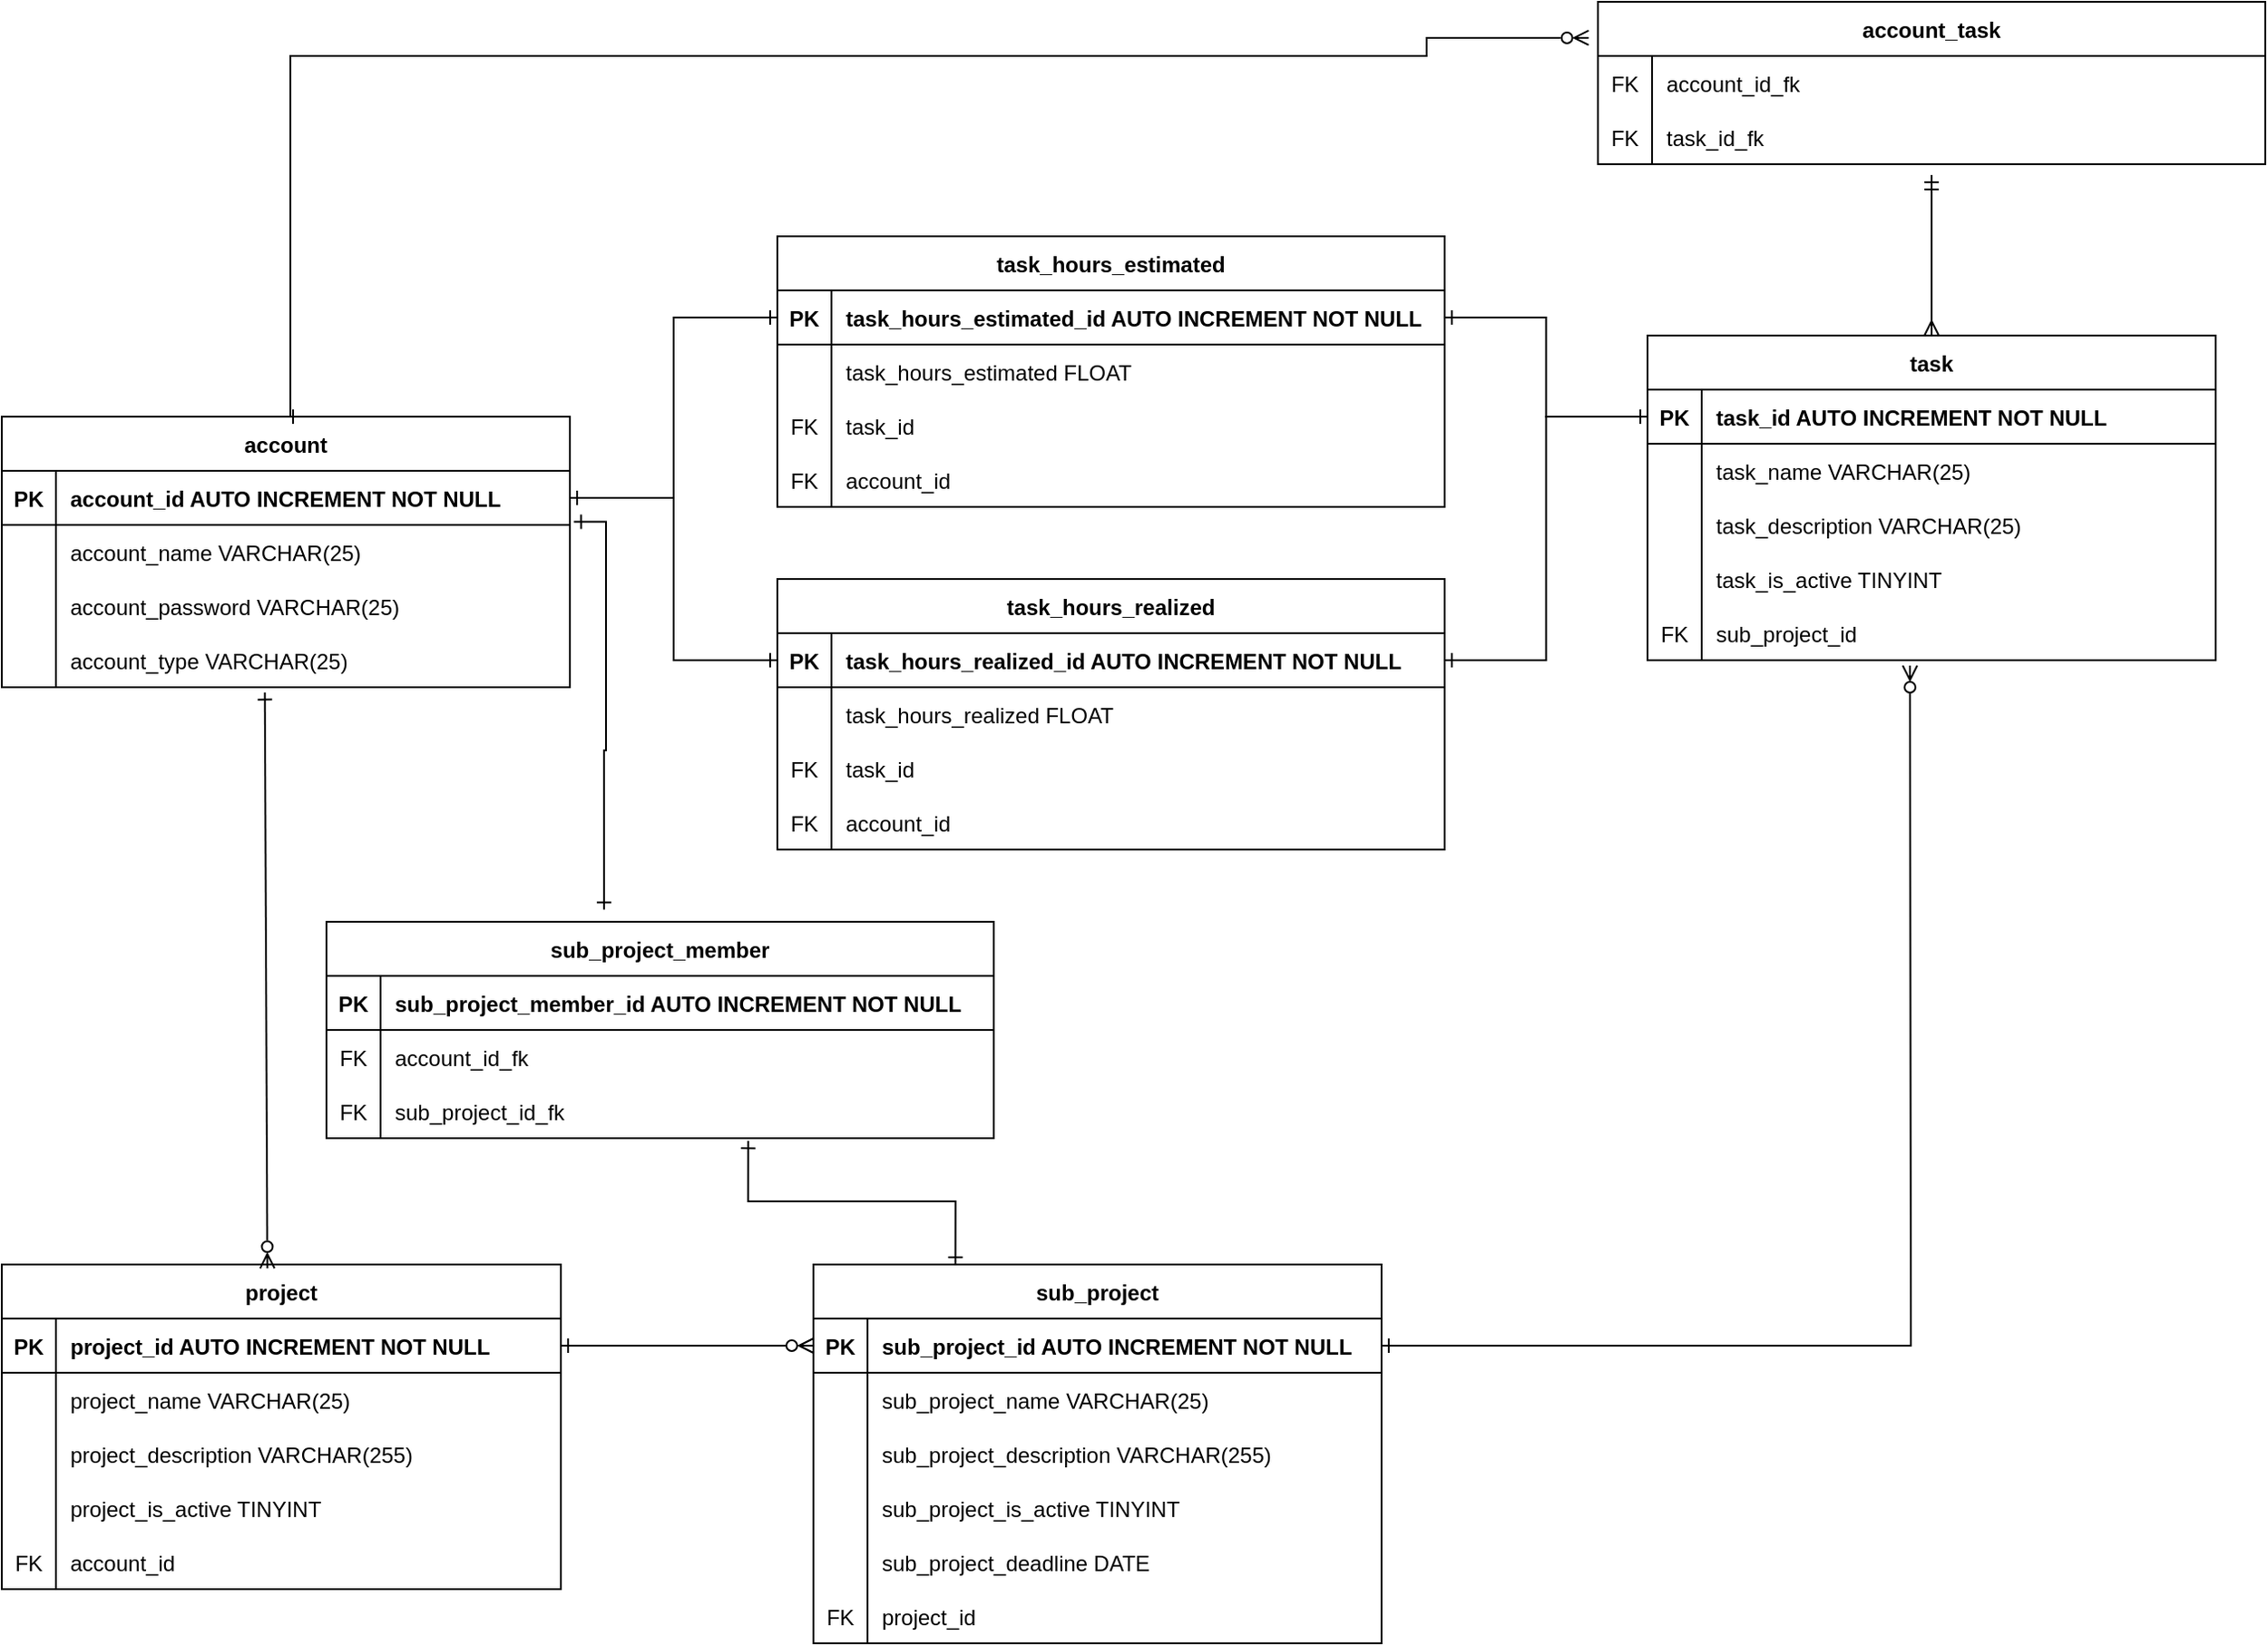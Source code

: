 <mxfile version="22.1.22" type="embed">
  <diagram id="R2lEEEUBdFMjLlhIrx00" name="Page-1">
    <mxGraphModel dx="1687" dy="840" grid="1" gridSize="10" guides="1" tooltips="1" connect="1" arrows="1" fold="1" page="1" pageScale="1" pageWidth="850" pageHeight="1100" math="0" shadow="0" extFonts="Permanent Marker^https://fonts.googleapis.com/css?family=Permanent+Marker">
      <root>
        <mxCell id="0" />
        <mxCell id="1" parent="0" />
        <mxCell id="C-vyLk0tnHw3VtMMgP7b-23" value="account" style="shape=table;startSize=30;container=1;collapsible=1;childLayout=tableLayout;fixedRows=1;rowLines=0;fontStyle=1;align=center;resizeLast=1;" parent="1" vertex="1">
          <mxGeometry x="20" y="250" width="315" height="150" as="geometry" />
        </mxCell>
        <mxCell id="C-vyLk0tnHw3VtMMgP7b-24" value="" style="shape=partialRectangle;collapsible=0;dropTarget=0;pointerEvents=0;fillColor=none;points=[[0,0.5],[1,0.5]];portConstraint=eastwest;top=0;left=0;right=0;bottom=1;" parent="C-vyLk0tnHw3VtMMgP7b-23" vertex="1">
          <mxGeometry y="30" width="315" height="30" as="geometry" />
        </mxCell>
        <mxCell id="C-vyLk0tnHw3VtMMgP7b-25" value="PK" style="shape=partialRectangle;overflow=hidden;connectable=0;fillColor=none;top=0;left=0;bottom=0;right=0;fontStyle=1;" parent="C-vyLk0tnHw3VtMMgP7b-24" vertex="1">
          <mxGeometry width="30" height="30" as="geometry">
            <mxRectangle width="30" height="30" as="alternateBounds" />
          </mxGeometry>
        </mxCell>
        <mxCell id="C-vyLk0tnHw3VtMMgP7b-26" value="account_id AUTO INCREMENT NOT NULL" style="shape=partialRectangle;overflow=hidden;connectable=0;fillColor=none;top=0;left=0;bottom=0;right=0;align=left;spacingLeft=6;fontStyle=1;" parent="C-vyLk0tnHw3VtMMgP7b-24" vertex="1">
          <mxGeometry x="30" width="285" height="30" as="geometry">
            <mxRectangle width="285" height="30" as="alternateBounds" />
          </mxGeometry>
        </mxCell>
        <mxCell id="C-vyLk0tnHw3VtMMgP7b-27" value="" style="shape=partialRectangle;collapsible=0;dropTarget=0;pointerEvents=0;fillColor=none;points=[[0,0.5],[1,0.5]];portConstraint=eastwest;top=0;left=0;right=0;bottom=0;" parent="C-vyLk0tnHw3VtMMgP7b-23" vertex="1">
          <mxGeometry y="60" width="315" height="30" as="geometry" />
        </mxCell>
        <mxCell id="C-vyLk0tnHw3VtMMgP7b-28" value="" style="shape=partialRectangle;overflow=hidden;connectable=0;fillColor=none;top=0;left=0;bottom=0;right=0;" parent="C-vyLk0tnHw3VtMMgP7b-27" vertex="1">
          <mxGeometry width="30" height="30" as="geometry">
            <mxRectangle width="30" height="30" as="alternateBounds" />
          </mxGeometry>
        </mxCell>
        <mxCell id="C-vyLk0tnHw3VtMMgP7b-29" value="account_name VARCHAR(25)" style="shape=partialRectangle;overflow=hidden;connectable=0;fillColor=none;top=0;left=0;bottom=0;right=0;align=left;spacingLeft=6;" parent="C-vyLk0tnHw3VtMMgP7b-27" vertex="1">
          <mxGeometry x="30" width="285" height="30" as="geometry">
            <mxRectangle width="285" height="30" as="alternateBounds" />
          </mxGeometry>
        </mxCell>
        <mxCell id="nF9L71SV-8_LWZUsYXR1-4" style="shape=partialRectangle;collapsible=0;dropTarget=0;pointerEvents=0;fillColor=none;points=[[0,0.5],[1,0.5]];portConstraint=eastwest;top=0;left=0;right=0;bottom=0;" parent="C-vyLk0tnHw3VtMMgP7b-23" vertex="1">
          <mxGeometry y="90" width="315" height="30" as="geometry" />
        </mxCell>
        <mxCell id="nF9L71SV-8_LWZUsYXR1-5" style="shape=partialRectangle;overflow=hidden;connectable=0;fillColor=none;top=0;left=0;bottom=0;right=0;" parent="nF9L71SV-8_LWZUsYXR1-4" vertex="1">
          <mxGeometry width="30" height="30" as="geometry">
            <mxRectangle width="30" height="30" as="alternateBounds" />
          </mxGeometry>
        </mxCell>
        <mxCell id="nF9L71SV-8_LWZUsYXR1-6" value="account_password VARCHAR(25)" style="shape=partialRectangle;overflow=hidden;connectable=0;fillColor=none;top=0;left=0;bottom=0;right=0;align=left;spacingLeft=6;" parent="nF9L71SV-8_LWZUsYXR1-4" vertex="1">
          <mxGeometry x="30" width="285" height="30" as="geometry">
            <mxRectangle width="285" height="30" as="alternateBounds" />
          </mxGeometry>
        </mxCell>
        <mxCell id="nF9L71SV-8_LWZUsYXR1-22" style="shape=partialRectangle;collapsible=0;dropTarget=0;pointerEvents=0;fillColor=none;points=[[0,0.5],[1,0.5]];portConstraint=eastwest;top=0;left=0;right=0;bottom=0;" parent="C-vyLk0tnHw3VtMMgP7b-23" vertex="1">
          <mxGeometry y="120" width="315" height="30" as="geometry" />
        </mxCell>
        <mxCell id="nF9L71SV-8_LWZUsYXR1-23" style="shape=partialRectangle;overflow=hidden;connectable=0;fillColor=none;top=0;left=0;bottom=0;right=0;" parent="nF9L71SV-8_LWZUsYXR1-22" vertex="1">
          <mxGeometry width="30" height="30" as="geometry">
            <mxRectangle width="30" height="30" as="alternateBounds" />
          </mxGeometry>
        </mxCell>
        <mxCell id="nF9L71SV-8_LWZUsYXR1-24" value="account_type VARCHAR(25)" style="shape=partialRectangle;overflow=hidden;connectable=0;fillColor=none;top=0;left=0;bottom=0;right=0;align=left;spacingLeft=6;" parent="nF9L71SV-8_LWZUsYXR1-22" vertex="1">
          <mxGeometry x="30" width="285" height="30" as="geometry">
            <mxRectangle width="285" height="30" as="alternateBounds" />
          </mxGeometry>
        </mxCell>
        <mxCell id="nF9L71SV-8_LWZUsYXR1-112" style="edgeStyle=orthogonalEdgeStyle;rounded=0;orthogonalLoop=1;jettySize=auto;html=1;entryX=0;entryY=0.5;entryDx=0;entryDy=0;exitX=1;exitY=0.5;exitDx=0;exitDy=0;endArrow=ERzeroToMany;endFill=0;startArrow=ERone;startFill=0;" parent="1" source="nF9L71SV-8_LWZUsYXR1-26" target="nF9L71SV-8_LWZUsYXR1-45" edge="1">
          <mxGeometry relative="1" as="geometry" />
        </mxCell>
        <mxCell id="nF9L71SV-8_LWZUsYXR1-25" value="project" style="shape=table;startSize=30;container=1;collapsible=1;childLayout=tableLayout;fixedRows=1;rowLines=0;fontStyle=1;align=center;resizeLast=1;" parent="1" vertex="1">
          <mxGeometry x="20" y="720" width="310" height="180" as="geometry" />
        </mxCell>
        <mxCell id="nF9L71SV-8_LWZUsYXR1-26" value="" style="shape=partialRectangle;collapsible=0;dropTarget=0;pointerEvents=0;fillColor=none;points=[[0,0.5],[1,0.5]];portConstraint=eastwest;top=0;left=0;right=0;bottom=1;" parent="nF9L71SV-8_LWZUsYXR1-25" vertex="1">
          <mxGeometry y="30" width="310" height="30" as="geometry" />
        </mxCell>
        <mxCell id="nF9L71SV-8_LWZUsYXR1-27" value="PK" style="shape=partialRectangle;overflow=hidden;connectable=0;fillColor=none;top=0;left=0;bottom=0;right=0;fontStyle=1;" parent="nF9L71SV-8_LWZUsYXR1-26" vertex="1">
          <mxGeometry width="30" height="30" as="geometry">
            <mxRectangle width="30" height="30" as="alternateBounds" />
          </mxGeometry>
        </mxCell>
        <mxCell id="nF9L71SV-8_LWZUsYXR1-28" value="project_id AUTO INCREMENT NOT NULL" style="shape=partialRectangle;overflow=hidden;connectable=0;fillColor=none;top=0;left=0;bottom=0;right=0;align=left;spacingLeft=6;fontStyle=1;" parent="nF9L71SV-8_LWZUsYXR1-26" vertex="1">
          <mxGeometry x="30" width="280" height="30" as="geometry">
            <mxRectangle width="280" height="30" as="alternateBounds" />
          </mxGeometry>
        </mxCell>
        <mxCell id="nF9L71SV-8_LWZUsYXR1-29" value="" style="shape=partialRectangle;collapsible=0;dropTarget=0;pointerEvents=0;fillColor=none;points=[[0,0.5],[1,0.5]];portConstraint=eastwest;top=0;left=0;right=0;bottom=0;" parent="nF9L71SV-8_LWZUsYXR1-25" vertex="1">
          <mxGeometry y="60" width="310" height="30" as="geometry" />
        </mxCell>
        <mxCell id="nF9L71SV-8_LWZUsYXR1-30" value="" style="shape=partialRectangle;overflow=hidden;connectable=0;fillColor=none;top=0;left=0;bottom=0;right=0;" parent="nF9L71SV-8_LWZUsYXR1-29" vertex="1">
          <mxGeometry width="30" height="30" as="geometry">
            <mxRectangle width="30" height="30" as="alternateBounds" />
          </mxGeometry>
        </mxCell>
        <mxCell id="nF9L71SV-8_LWZUsYXR1-31" value="project_name VARCHAR(25)" style="shape=partialRectangle;overflow=hidden;connectable=0;fillColor=none;top=0;left=0;bottom=0;right=0;align=left;spacingLeft=6;" parent="nF9L71SV-8_LWZUsYXR1-29" vertex="1">
          <mxGeometry x="30" width="280" height="30" as="geometry">
            <mxRectangle width="280" height="30" as="alternateBounds" />
          </mxGeometry>
        </mxCell>
        <mxCell id="nF9L71SV-8_LWZUsYXR1-32" style="shape=partialRectangle;collapsible=0;dropTarget=0;pointerEvents=0;fillColor=none;points=[[0,0.5],[1,0.5]];portConstraint=eastwest;top=0;left=0;right=0;bottom=0;" parent="nF9L71SV-8_LWZUsYXR1-25" vertex="1">
          <mxGeometry y="90" width="310" height="30" as="geometry" />
        </mxCell>
        <mxCell id="nF9L71SV-8_LWZUsYXR1-33" style="shape=partialRectangle;overflow=hidden;connectable=0;fillColor=none;top=0;left=0;bottom=0;right=0;" parent="nF9L71SV-8_LWZUsYXR1-32" vertex="1">
          <mxGeometry width="30" height="30" as="geometry">
            <mxRectangle width="30" height="30" as="alternateBounds" />
          </mxGeometry>
        </mxCell>
        <mxCell id="nF9L71SV-8_LWZUsYXR1-34" value="project_description VARCHAR(255)" style="shape=partialRectangle;overflow=hidden;connectable=0;fillColor=none;top=0;left=0;bottom=0;right=0;align=left;spacingLeft=6;" parent="nF9L71SV-8_LWZUsYXR1-32" vertex="1">
          <mxGeometry x="30" width="280" height="30" as="geometry">
            <mxRectangle width="280" height="30" as="alternateBounds" />
          </mxGeometry>
        </mxCell>
        <mxCell id="nF9L71SV-8_LWZUsYXR1-35" style="shape=partialRectangle;collapsible=0;dropTarget=0;pointerEvents=0;fillColor=none;points=[[0,0.5],[1,0.5]];portConstraint=eastwest;top=0;left=0;right=0;bottom=0;" parent="nF9L71SV-8_LWZUsYXR1-25" vertex="1">
          <mxGeometry y="120" width="310" height="30" as="geometry" />
        </mxCell>
        <mxCell id="nF9L71SV-8_LWZUsYXR1-36" style="shape=partialRectangle;overflow=hidden;connectable=0;fillColor=none;top=0;left=0;bottom=0;right=0;" parent="nF9L71SV-8_LWZUsYXR1-35" vertex="1">
          <mxGeometry width="30" height="30" as="geometry">
            <mxRectangle width="30" height="30" as="alternateBounds" />
          </mxGeometry>
        </mxCell>
        <mxCell id="nF9L71SV-8_LWZUsYXR1-37" value="project_is_active TINYINT" style="shape=partialRectangle;overflow=hidden;connectable=0;fillColor=none;top=0;left=0;bottom=0;right=0;align=left;spacingLeft=6;" parent="nF9L71SV-8_LWZUsYXR1-35" vertex="1">
          <mxGeometry x="30" width="280" height="30" as="geometry">
            <mxRectangle width="280" height="30" as="alternateBounds" />
          </mxGeometry>
        </mxCell>
        <mxCell id="nF9L71SV-8_LWZUsYXR1-41" style="shape=partialRectangle;collapsible=0;dropTarget=0;pointerEvents=0;fillColor=none;points=[[0,0.5],[1,0.5]];portConstraint=eastwest;top=0;left=0;right=0;bottom=0;" parent="nF9L71SV-8_LWZUsYXR1-25" vertex="1">
          <mxGeometry y="150" width="310" height="30" as="geometry" />
        </mxCell>
        <mxCell id="nF9L71SV-8_LWZUsYXR1-42" value="FK" style="shape=partialRectangle;overflow=hidden;connectable=0;fillColor=none;top=0;left=0;bottom=0;right=0;" parent="nF9L71SV-8_LWZUsYXR1-41" vertex="1">
          <mxGeometry width="30" height="30" as="geometry">
            <mxRectangle width="30" height="30" as="alternateBounds" />
          </mxGeometry>
        </mxCell>
        <mxCell id="nF9L71SV-8_LWZUsYXR1-43" value="account_id" style="shape=partialRectangle;overflow=hidden;connectable=0;fillColor=none;top=0;left=0;bottom=0;right=0;align=left;spacingLeft=6;" parent="nF9L71SV-8_LWZUsYXR1-41" vertex="1">
          <mxGeometry x="30" width="280" height="30" as="geometry">
            <mxRectangle width="280" height="30" as="alternateBounds" />
          </mxGeometry>
        </mxCell>
        <mxCell id="nF9L71SV-8_LWZUsYXR1-44" value="sub_project" style="shape=table;startSize=30;container=1;collapsible=1;childLayout=tableLayout;fixedRows=1;rowLines=0;fontStyle=1;align=center;resizeLast=1;" parent="1" vertex="1">
          <mxGeometry x="470" y="720" width="315" height="210" as="geometry" />
        </mxCell>
        <mxCell id="nF9L71SV-8_LWZUsYXR1-45" value="" style="shape=partialRectangle;collapsible=0;dropTarget=0;pointerEvents=0;fillColor=none;points=[[0,0.5],[1,0.5]];portConstraint=eastwest;top=0;left=0;right=0;bottom=1;" parent="nF9L71SV-8_LWZUsYXR1-44" vertex="1">
          <mxGeometry y="30" width="315" height="30" as="geometry" />
        </mxCell>
        <mxCell id="nF9L71SV-8_LWZUsYXR1-46" value="PK" style="shape=partialRectangle;overflow=hidden;connectable=0;fillColor=none;top=0;left=0;bottom=0;right=0;fontStyle=1;" parent="nF9L71SV-8_LWZUsYXR1-45" vertex="1">
          <mxGeometry width="30" height="30" as="geometry">
            <mxRectangle width="30" height="30" as="alternateBounds" />
          </mxGeometry>
        </mxCell>
        <mxCell id="nF9L71SV-8_LWZUsYXR1-47" value="sub_project_id AUTO INCREMENT NOT NULL" style="shape=partialRectangle;overflow=hidden;connectable=0;fillColor=none;top=0;left=0;bottom=0;right=0;align=left;spacingLeft=6;fontStyle=1;" parent="nF9L71SV-8_LWZUsYXR1-45" vertex="1">
          <mxGeometry x="30" width="285" height="30" as="geometry">
            <mxRectangle width="285" height="30" as="alternateBounds" />
          </mxGeometry>
        </mxCell>
        <mxCell id="nF9L71SV-8_LWZUsYXR1-48" value="" style="shape=partialRectangle;collapsible=0;dropTarget=0;pointerEvents=0;fillColor=none;points=[[0,0.5],[1,0.5]];portConstraint=eastwest;top=0;left=0;right=0;bottom=0;" parent="nF9L71SV-8_LWZUsYXR1-44" vertex="1">
          <mxGeometry y="60" width="315" height="30" as="geometry" />
        </mxCell>
        <mxCell id="nF9L71SV-8_LWZUsYXR1-49" value="" style="shape=partialRectangle;overflow=hidden;connectable=0;fillColor=none;top=0;left=0;bottom=0;right=0;" parent="nF9L71SV-8_LWZUsYXR1-48" vertex="1">
          <mxGeometry width="30" height="30" as="geometry">
            <mxRectangle width="30" height="30" as="alternateBounds" />
          </mxGeometry>
        </mxCell>
        <mxCell id="nF9L71SV-8_LWZUsYXR1-50" value="sub_project_name VARCHAR(25)" style="shape=partialRectangle;overflow=hidden;connectable=0;fillColor=none;top=0;left=0;bottom=0;right=0;align=left;spacingLeft=6;" parent="nF9L71SV-8_LWZUsYXR1-48" vertex="1">
          <mxGeometry x="30" width="285" height="30" as="geometry">
            <mxRectangle width="285" height="30" as="alternateBounds" />
          </mxGeometry>
        </mxCell>
        <mxCell id="nF9L71SV-8_LWZUsYXR1-51" style="shape=partialRectangle;collapsible=0;dropTarget=0;pointerEvents=0;fillColor=none;points=[[0,0.5],[1,0.5]];portConstraint=eastwest;top=0;left=0;right=0;bottom=0;" parent="nF9L71SV-8_LWZUsYXR1-44" vertex="1">
          <mxGeometry y="90" width="315" height="30" as="geometry" />
        </mxCell>
        <mxCell id="nF9L71SV-8_LWZUsYXR1-52" style="shape=partialRectangle;overflow=hidden;connectable=0;fillColor=none;top=0;left=0;bottom=0;right=0;" parent="nF9L71SV-8_LWZUsYXR1-51" vertex="1">
          <mxGeometry width="30" height="30" as="geometry">
            <mxRectangle width="30" height="30" as="alternateBounds" />
          </mxGeometry>
        </mxCell>
        <mxCell id="nF9L71SV-8_LWZUsYXR1-53" value="sub_project_description VARCHAR(255)" style="shape=partialRectangle;overflow=hidden;connectable=0;fillColor=none;top=0;left=0;bottom=0;right=0;align=left;spacingLeft=6;" parent="nF9L71SV-8_LWZUsYXR1-51" vertex="1">
          <mxGeometry x="30" width="285" height="30" as="geometry">
            <mxRectangle width="285" height="30" as="alternateBounds" />
          </mxGeometry>
        </mxCell>
        <mxCell id="nF9L71SV-8_LWZUsYXR1-54" style="shape=partialRectangle;collapsible=0;dropTarget=0;pointerEvents=0;fillColor=none;points=[[0,0.5],[1,0.5]];portConstraint=eastwest;top=0;left=0;right=0;bottom=0;" parent="nF9L71SV-8_LWZUsYXR1-44" vertex="1">
          <mxGeometry y="120" width="315" height="30" as="geometry" />
        </mxCell>
        <mxCell id="nF9L71SV-8_LWZUsYXR1-55" style="shape=partialRectangle;overflow=hidden;connectable=0;fillColor=none;top=0;left=0;bottom=0;right=0;" parent="nF9L71SV-8_LWZUsYXR1-54" vertex="1">
          <mxGeometry width="30" height="30" as="geometry">
            <mxRectangle width="30" height="30" as="alternateBounds" />
          </mxGeometry>
        </mxCell>
        <mxCell id="nF9L71SV-8_LWZUsYXR1-56" value="sub_project_is_active TINYINT" style="shape=partialRectangle;overflow=hidden;connectable=0;fillColor=none;top=0;left=0;bottom=0;right=0;align=left;spacingLeft=6;" parent="nF9L71SV-8_LWZUsYXR1-54" vertex="1">
          <mxGeometry x="30" width="285" height="30" as="geometry">
            <mxRectangle width="285" height="30" as="alternateBounds" />
          </mxGeometry>
        </mxCell>
        <mxCell id="nF9L71SV-8_LWZUsYXR1-108" style="shape=partialRectangle;collapsible=0;dropTarget=0;pointerEvents=0;fillColor=none;points=[[0,0.5],[1,0.5]];portConstraint=eastwest;top=0;left=0;right=0;bottom=0;" parent="nF9L71SV-8_LWZUsYXR1-44" vertex="1">
          <mxGeometry y="150" width="315" height="30" as="geometry" />
        </mxCell>
        <mxCell id="nF9L71SV-8_LWZUsYXR1-109" style="shape=partialRectangle;overflow=hidden;connectable=0;fillColor=none;top=0;left=0;bottom=0;right=0;" parent="nF9L71SV-8_LWZUsYXR1-108" vertex="1">
          <mxGeometry width="30" height="30" as="geometry">
            <mxRectangle width="30" height="30" as="alternateBounds" />
          </mxGeometry>
        </mxCell>
        <mxCell id="nF9L71SV-8_LWZUsYXR1-110" value="sub_project_deadline DATE" style="shape=partialRectangle;overflow=hidden;connectable=0;fillColor=none;top=0;left=0;bottom=0;right=0;align=left;spacingLeft=6;" parent="nF9L71SV-8_LWZUsYXR1-108" vertex="1">
          <mxGeometry x="30" width="285" height="30" as="geometry">
            <mxRectangle width="285" height="30" as="alternateBounds" />
          </mxGeometry>
        </mxCell>
        <mxCell id="nF9L71SV-8_LWZUsYXR1-57" style="shape=partialRectangle;collapsible=0;dropTarget=0;pointerEvents=0;fillColor=none;points=[[0,0.5],[1,0.5]];portConstraint=eastwest;top=0;left=0;right=0;bottom=0;" parent="nF9L71SV-8_LWZUsYXR1-44" vertex="1">
          <mxGeometry y="180" width="315" height="30" as="geometry" />
        </mxCell>
        <mxCell id="nF9L71SV-8_LWZUsYXR1-58" value="FK" style="shape=partialRectangle;overflow=hidden;connectable=0;fillColor=none;top=0;left=0;bottom=0;right=0;" parent="nF9L71SV-8_LWZUsYXR1-57" vertex="1">
          <mxGeometry width="30" height="30" as="geometry">
            <mxRectangle width="30" height="30" as="alternateBounds" />
          </mxGeometry>
        </mxCell>
        <mxCell id="nF9L71SV-8_LWZUsYXR1-59" value="project_id" style="shape=partialRectangle;overflow=hidden;connectable=0;fillColor=none;top=0;left=0;bottom=0;right=0;align=left;spacingLeft=6;" parent="nF9L71SV-8_LWZUsYXR1-57" vertex="1">
          <mxGeometry x="30" width="285" height="30" as="geometry">
            <mxRectangle width="285" height="30" as="alternateBounds" />
          </mxGeometry>
        </mxCell>
        <mxCell id="nF9L71SV-8_LWZUsYXR1-60" value="task" style="shape=table;startSize=30;container=1;collapsible=1;childLayout=tableLayout;fixedRows=1;rowLines=0;fontStyle=1;align=center;resizeLast=1;" parent="1" vertex="1">
          <mxGeometry x="932.5" y="205" width="315" height="180" as="geometry" />
        </mxCell>
        <mxCell id="nF9L71SV-8_LWZUsYXR1-61" value="" style="shape=partialRectangle;collapsible=0;dropTarget=0;pointerEvents=0;fillColor=none;points=[[0,0.5],[1,0.5]];portConstraint=eastwest;top=0;left=0;right=0;bottom=1;" parent="nF9L71SV-8_LWZUsYXR1-60" vertex="1">
          <mxGeometry y="30" width="315" height="30" as="geometry" />
        </mxCell>
        <mxCell id="nF9L71SV-8_LWZUsYXR1-62" value="PK" style="shape=partialRectangle;overflow=hidden;connectable=0;fillColor=none;top=0;left=0;bottom=0;right=0;fontStyle=1;" parent="nF9L71SV-8_LWZUsYXR1-61" vertex="1">
          <mxGeometry width="30" height="30" as="geometry">
            <mxRectangle width="30" height="30" as="alternateBounds" />
          </mxGeometry>
        </mxCell>
        <mxCell id="nF9L71SV-8_LWZUsYXR1-63" value="task_id AUTO INCREMENT NOT NULL" style="shape=partialRectangle;overflow=hidden;connectable=0;fillColor=none;top=0;left=0;bottom=0;right=0;align=left;spacingLeft=6;fontStyle=1;" parent="nF9L71SV-8_LWZUsYXR1-61" vertex="1">
          <mxGeometry x="30" width="285" height="30" as="geometry">
            <mxRectangle width="285" height="30" as="alternateBounds" />
          </mxGeometry>
        </mxCell>
        <mxCell id="nF9L71SV-8_LWZUsYXR1-64" value="" style="shape=partialRectangle;collapsible=0;dropTarget=0;pointerEvents=0;fillColor=none;points=[[0,0.5],[1,0.5]];portConstraint=eastwest;top=0;left=0;right=0;bottom=0;" parent="nF9L71SV-8_LWZUsYXR1-60" vertex="1">
          <mxGeometry y="60" width="315" height="30" as="geometry" />
        </mxCell>
        <mxCell id="nF9L71SV-8_LWZUsYXR1-65" value="" style="shape=partialRectangle;overflow=hidden;connectable=0;fillColor=none;top=0;left=0;bottom=0;right=0;" parent="nF9L71SV-8_LWZUsYXR1-64" vertex="1">
          <mxGeometry width="30" height="30" as="geometry">
            <mxRectangle width="30" height="30" as="alternateBounds" />
          </mxGeometry>
        </mxCell>
        <mxCell id="nF9L71SV-8_LWZUsYXR1-66" value="task_name VARCHAR(25)" style="shape=partialRectangle;overflow=hidden;connectable=0;fillColor=none;top=0;left=0;bottom=0;right=0;align=left;spacingLeft=6;" parent="nF9L71SV-8_LWZUsYXR1-64" vertex="1">
          <mxGeometry x="30" width="285" height="30" as="geometry">
            <mxRectangle width="285" height="30" as="alternateBounds" />
          </mxGeometry>
        </mxCell>
        <mxCell id="nF9L71SV-8_LWZUsYXR1-67" style="shape=partialRectangle;collapsible=0;dropTarget=0;pointerEvents=0;fillColor=none;points=[[0,0.5],[1,0.5]];portConstraint=eastwest;top=0;left=0;right=0;bottom=0;" parent="nF9L71SV-8_LWZUsYXR1-60" vertex="1">
          <mxGeometry y="90" width="315" height="30" as="geometry" />
        </mxCell>
        <mxCell id="nF9L71SV-8_LWZUsYXR1-68" style="shape=partialRectangle;overflow=hidden;connectable=0;fillColor=none;top=0;left=0;bottom=0;right=0;" parent="nF9L71SV-8_LWZUsYXR1-67" vertex="1">
          <mxGeometry width="30" height="30" as="geometry">
            <mxRectangle width="30" height="30" as="alternateBounds" />
          </mxGeometry>
        </mxCell>
        <mxCell id="nF9L71SV-8_LWZUsYXR1-69" value="task_description VARCHAR(25)" style="shape=partialRectangle;overflow=hidden;connectable=0;fillColor=none;top=0;left=0;bottom=0;right=0;align=left;spacingLeft=6;" parent="nF9L71SV-8_LWZUsYXR1-67" vertex="1">
          <mxGeometry x="30" width="285" height="30" as="geometry">
            <mxRectangle width="285" height="30" as="alternateBounds" />
          </mxGeometry>
        </mxCell>
        <mxCell id="nF9L71SV-8_LWZUsYXR1-70" style="shape=partialRectangle;collapsible=0;dropTarget=0;pointerEvents=0;fillColor=none;points=[[0,0.5],[1,0.5]];portConstraint=eastwest;top=0;left=0;right=0;bottom=0;" parent="nF9L71SV-8_LWZUsYXR1-60" vertex="1">
          <mxGeometry y="120" width="315" height="30" as="geometry" />
        </mxCell>
        <mxCell id="nF9L71SV-8_LWZUsYXR1-71" style="shape=partialRectangle;overflow=hidden;connectable=0;fillColor=none;top=0;left=0;bottom=0;right=0;" parent="nF9L71SV-8_LWZUsYXR1-70" vertex="1">
          <mxGeometry width="30" height="30" as="geometry">
            <mxRectangle width="30" height="30" as="alternateBounds" />
          </mxGeometry>
        </mxCell>
        <mxCell id="nF9L71SV-8_LWZUsYXR1-72" value="task_is_active TINYINT" style="shape=partialRectangle;overflow=hidden;connectable=0;fillColor=none;top=0;left=0;bottom=0;right=0;align=left;spacingLeft=6;" parent="nF9L71SV-8_LWZUsYXR1-70" vertex="1">
          <mxGeometry x="30" width="285" height="30" as="geometry">
            <mxRectangle width="285" height="30" as="alternateBounds" />
          </mxGeometry>
        </mxCell>
        <mxCell id="nF9L71SV-8_LWZUsYXR1-73" style="shape=partialRectangle;collapsible=0;dropTarget=0;pointerEvents=0;fillColor=none;points=[[0,0.5],[1,0.5]];portConstraint=eastwest;top=0;left=0;right=0;bottom=0;" parent="nF9L71SV-8_LWZUsYXR1-60" vertex="1">
          <mxGeometry y="150" width="315" height="30" as="geometry" />
        </mxCell>
        <mxCell id="nF9L71SV-8_LWZUsYXR1-74" value="FK" style="shape=partialRectangle;overflow=hidden;connectable=0;fillColor=none;top=0;left=0;bottom=0;right=0;" parent="nF9L71SV-8_LWZUsYXR1-73" vertex="1">
          <mxGeometry width="30" height="30" as="geometry">
            <mxRectangle width="30" height="30" as="alternateBounds" />
          </mxGeometry>
        </mxCell>
        <mxCell id="nF9L71SV-8_LWZUsYXR1-75" value="sub_project_id" style="shape=partialRectangle;overflow=hidden;connectable=0;fillColor=none;top=0;left=0;bottom=0;right=0;align=left;spacingLeft=6;" parent="nF9L71SV-8_LWZUsYXR1-73" vertex="1">
          <mxGeometry x="30" width="285" height="30" as="geometry">
            <mxRectangle width="285" height="30" as="alternateBounds" />
          </mxGeometry>
        </mxCell>
        <mxCell id="nF9L71SV-8_LWZUsYXR1-76" value="task_hours_estimated" style="shape=table;startSize=30;container=1;collapsible=1;childLayout=tableLayout;fixedRows=1;rowLines=0;fontStyle=1;align=center;resizeLast=1;" parent="1" vertex="1">
          <mxGeometry x="450" y="150" width="370" height="150" as="geometry" />
        </mxCell>
        <mxCell id="nF9L71SV-8_LWZUsYXR1-77" value="" style="shape=partialRectangle;collapsible=0;dropTarget=0;pointerEvents=0;fillColor=none;points=[[0,0.5],[1,0.5]];portConstraint=eastwest;top=0;left=0;right=0;bottom=1;" parent="nF9L71SV-8_LWZUsYXR1-76" vertex="1">
          <mxGeometry y="30" width="370" height="30" as="geometry" />
        </mxCell>
        <mxCell id="nF9L71SV-8_LWZUsYXR1-78" value="PK" style="shape=partialRectangle;overflow=hidden;connectable=0;fillColor=none;top=0;left=0;bottom=0;right=0;fontStyle=1;" parent="nF9L71SV-8_LWZUsYXR1-77" vertex="1">
          <mxGeometry width="30" height="30" as="geometry">
            <mxRectangle width="30" height="30" as="alternateBounds" />
          </mxGeometry>
        </mxCell>
        <mxCell id="nF9L71SV-8_LWZUsYXR1-79" value="task_hours_estimated_id AUTO INCREMENT NOT NULL" style="shape=partialRectangle;overflow=hidden;connectable=0;fillColor=none;top=0;left=0;bottom=0;right=0;align=left;spacingLeft=6;fontStyle=1;" parent="nF9L71SV-8_LWZUsYXR1-77" vertex="1">
          <mxGeometry x="30" width="340" height="30" as="geometry">
            <mxRectangle width="340" height="30" as="alternateBounds" />
          </mxGeometry>
        </mxCell>
        <mxCell id="nF9L71SV-8_LWZUsYXR1-80" value="" style="shape=partialRectangle;collapsible=0;dropTarget=0;pointerEvents=0;fillColor=none;points=[[0,0.5],[1,0.5]];portConstraint=eastwest;top=0;left=0;right=0;bottom=0;" parent="nF9L71SV-8_LWZUsYXR1-76" vertex="1">
          <mxGeometry y="60" width="370" height="30" as="geometry" />
        </mxCell>
        <mxCell id="nF9L71SV-8_LWZUsYXR1-81" value="" style="shape=partialRectangle;overflow=hidden;connectable=0;fillColor=none;top=0;left=0;bottom=0;right=0;" parent="nF9L71SV-8_LWZUsYXR1-80" vertex="1">
          <mxGeometry width="30" height="30" as="geometry">
            <mxRectangle width="30" height="30" as="alternateBounds" />
          </mxGeometry>
        </mxCell>
        <mxCell id="nF9L71SV-8_LWZUsYXR1-82" value="task_hours_estimated FLOAT" style="shape=partialRectangle;overflow=hidden;connectable=0;fillColor=none;top=0;left=0;bottom=0;right=0;align=left;spacingLeft=6;" parent="nF9L71SV-8_LWZUsYXR1-80" vertex="1">
          <mxGeometry x="30" width="340" height="30" as="geometry">
            <mxRectangle width="340" height="30" as="alternateBounds" />
          </mxGeometry>
        </mxCell>
        <mxCell id="nF9L71SV-8_LWZUsYXR1-89" style="shape=partialRectangle;collapsible=0;dropTarget=0;pointerEvents=0;fillColor=none;points=[[0,0.5],[1,0.5]];portConstraint=eastwest;top=0;left=0;right=0;bottom=0;" parent="nF9L71SV-8_LWZUsYXR1-76" vertex="1">
          <mxGeometry y="90" width="370" height="30" as="geometry" />
        </mxCell>
        <mxCell id="nF9L71SV-8_LWZUsYXR1-90" value="FK" style="shape=partialRectangle;overflow=hidden;connectable=0;fillColor=none;top=0;left=0;bottom=0;right=0;" parent="nF9L71SV-8_LWZUsYXR1-89" vertex="1">
          <mxGeometry width="30" height="30" as="geometry">
            <mxRectangle width="30" height="30" as="alternateBounds" />
          </mxGeometry>
        </mxCell>
        <mxCell id="nF9L71SV-8_LWZUsYXR1-91" value="task_id" style="shape=partialRectangle;overflow=hidden;connectable=0;fillColor=none;top=0;left=0;bottom=0;right=0;align=left;spacingLeft=6;" parent="nF9L71SV-8_LWZUsYXR1-89" vertex="1">
          <mxGeometry x="30" width="340" height="30" as="geometry">
            <mxRectangle width="340" height="30" as="alternateBounds" />
          </mxGeometry>
        </mxCell>
        <mxCell id="nF9L71SV-8_LWZUsYXR1-92" style="shape=partialRectangle;collapsible=0;dropTarget=0;pointerEvents=0;fillColor=none;points=[[0,0.5],[1,0.5]];portConstraint=eastwest;top=0;left=0;right=0;bottom=0;" parent="nF9L71SV-8_LWZUsYXR1-76" vertex="1">
          <mxGeometry y="120" width="370" height="30" as="geometry" />
        </mxCell>
        <mxCell id="nF9L71SV-8_LWZUsYXR1-93" value="FK" style="shape=partialRectangle;overflow=hidden;connectable=0;fillColor=none;top=0;left=0;bottom=0;right=0;" parent="nF9L71SV-8_LWZUsYXR1-92" vertex="1">
          <mxGeometry width="30" height="30" as="geometry">
            <mxRectangle width="30" height="30" as="alternateBounds" />
          </mxGeometry>
        </mxCell>
        <mxCell id="nF9L71SV-8_LWZUsYXR1-94" value="account_id" style="shape=partialRectangle;overflow=hidden;connectable=0;fillColor=none;top=0;left=0;bottom=0;right=0;align=left;spacingLeft=6;" parent="nF9L71SV-8_LWZUsYXR1-92" vertex="1">
          <mxGeometry x="30" width="340" height="30" as="geometry">
            <mxRectangle width="340" height="30" as="alternateBounds" />
          </mxGeometry>
        </mxCell>
        <mxCell id="nF9L71SV-8_LWZUsYXR1-95" value="task_hours_realized" style="shape=table;startSize=30;container=1;collapsible=1;childLayout=tableLayout;fixedRows=1;rowLines=0;fontStyle=1;align=center;resizeLast=1;" parent="1" vertex="1">
          <mxGeometry x="450" y="340" width="370" height="150" as="geometry" />
        </mxCell>
        <mxCell id="nF9L71SV-8_LWZUsYXR1-96" value="" style="shape=partialRectangle;collapsible=0;dropTarget=0;pointerEvents=0;fillColor=none;points=[[0,0.5],[1,0.5]];portConstraint=eastwest;top=0;left=0;right=0;bottom=1;" parent="nF9L71SV-8_LWZUsYXR1-95" vertex="1">
          <mxGeometry y="30" width="370" height="30" as="geometry" />
        </mxCell>
        <mxCell id="nF9L71SV-8_LWZUsYXR1-97" value="PK" style="shape=partialRectangle;overflow=hidden;connectable=0;fillColor=none;top=0;left=0;bottom=0;right=0;fontStyle=1;" parent="nF9L71SV-8_LWZUsYXR1-96" vertex="1">
          <mxGeometry width="30" height="30" as="geometry">
            <mxRectangle width="30" height="30" as="alternateBounds" />
          </mxGeometry>
        </mxCell>
        <mxCell id="nF9L71SV-8_LWZUsYXR1-98" value="task_hours_realized_id AUTO INCREMENT NOT NULL" style="shape=partialRectangle;overflow=hidden;connectable=0;fillColor=none;top=0;left=0;bottom=0;right=0;align=left;spacingLeft=6;fontStyle=1;" parent="nF9L71SV-8_LWZUsYXR1-96" vertex="1">
          <mxGeometry x="30" width="340" height="30" as="geometry">
            <mxRectangle width="340" height="30" as="alternateBounds" />
          </mxGeometry>
        </mxCell>
        <mxCell id="nF9L71SV-8_LWZUsYXR1-99" value="" style="shape=partialRectangle;collapsible=0;dropTarget=0;pointerEvents=0;fillColor=none;points=[[0,0.5],[1,0.5]];portConstraint=eastwest;top=0;left=0;right=0;bottom=0;" parent="nF9L71SV-8_LWZUsYXR1-95" vertex="1">
          <mxGeometry y="60" width="370" height="30" as="geometry" />
        </mxCell>
        <mxCell id="nF9L71SV-8_LWZUsYXR1-100" value="" style="shape=partialRectangle;overflow=hidden;connectable=0;fillColor=none;top=0;left=0;bottom=0;right=0;" parent="nF9L71SV-8_LWZUsYXR1-99" vertex="1">
          <mxGeometry width="30" height="30" as="geometry">
            <mxRectangle width="30" height="30" as="alternateBounds" />
          </mxGeometry>
        </mxCell>
        <mxCell id="nF9L71SV-8_LWZUsYXR1-101" value="task_hours_realized FLOAT" style="shape=partialRectangle;overflow=hidden;connectable=0;fillColor=none;top=0;left=0;bottom=0;right=0;align=left;spacingLeft=6;" parent="nF9L71SV-8_LWZUsYXR1-99" vertex="1">
          <mxGeometry x="30" width="340" height="30" as="geometry">
            <mxRectangle width="340" height="30" as="alternateBounds" />
          </mxGeometry>
        </mxCell>
        <mxCell id="nF9L71SV-8_LWZUsYXR1-102" style="shape=partialRectangle;collapsible=0;dropTarget=0;pointerEvents=0;fillColor=none;points=[[0,0.5],[1,0.5]];portConstraint=eastwest;top=0;left=0;right=0;bottom=0;" parent="nF9L71SV-8_LWZUsYXR1-95" vertex="1">
          <mxGeometry y="90" width="370" height="30" as="geometry" />
        </mxCell>
        <mxCell id="nF9L71SV-8_LWZUsYXR1-103" value="FK" style="shape=partialRectangle;overflow=hidden;connectable=0;fillColor=none;top=0;left=0;bottom=0;right=0;" parent="nF9L71SV-8_LWZUsYXR1-102" vertex="1">
          <mxGeometry width="30" height="30" as="geometry">
            <mxRectangle width="30" height="30" as="alternateBounds" />
          </mxGeometry>
        </mxCell>
        <mxCell id="nF9L71SV-8_LWZUsYXR1-104" value="task_id" style="shape=partialRectangle;overflow=hidden;connectable=0;fillColor=none;top=0;left=0;bottom=0;right=0;align=left;spacingLeft=6;" parent="nF9L71SV-8_LWZUsYXR1-102" vertex="1">
          <mxGeometry x="30" width="340" height="30" as="geometry">
            <mxRectangle width="340" height="30" as="alternateBounds" />
          </mxGeometry>
        </mxCell>
        <mxCell id="nF9L71SV-8_LWZUsYXR1-105" style="shape=partialRectangle;collapsible=0;dropTarget=0;pointerEvents=0;fillColor=none;points=[[0,0.5],[1,0.5]];portConstraint=eastwest;top=0;left=0;right=0;bottom=0;" parent="nF9L71SV-8_LWZUsYXR1-95" vertex="1">
          <mxGeometry y="120" width="370" height="30" as="geometry" />
        </mxCell>
        <mxCell id="nF9L71SV-8_LWZUsYXR1-106" value="FK" style="shape=partialRectangle;overflow=hidden;connectable=0;fillColor=none;top=0;left=0;bottom=0;right=0;" parent="nF9L71SV-8_LWZUsYXR1-105" vertex="1">
          <mxGeometry width="30" height="30" as="geometry">
            <mxRectangle width="30" height="30" as="alternateBounds" />
          </mxGeometry>
        </mxCell>
        <mxCell id="nF9L71SV-8_LWZUsYXR1-107" value="account_id" style="shape=partialRectangle;overflow=hidden;connectable=0;fillColor=none;top=0;left=0;bottom=0;right=0;align=left;spacingLeft=6;" parent="nF9L71SV-8_LWZUsYXR1-105" vertex="1">
          <mxGeometry x="30" width="340" height="30" as="geometry">
            <mxRectangle width="340" height="30" as="alternateBounds" />
          </mxGeometry>
        </mxCell>
        <mxCell id="nF9L71SV-8_LWZUsYXR1-111" value="" style="endArrow=ERzeroToMany;html=1;rounded=0;exitX=0.463;exitY=1.094;exitDx=0;exitDy=0;exitPerimeter=0;startArrow=ERone;startFill=0;endFill=0;entryX=0.475;entryY=0.012;entryDx=0;entryDy=0;entryPerimeter=0;" parent="1" source="nF9L71SV-8_LWZUsYXR1-22" target="nF9L71SV-8_LWZUsYXR1-25" edge="1">
          <mxGeometry width="50" height="50" relative="1" as="geometry">
            <mxPoint x="220" y="590" as="sourcePoint" />
            <mxPoint x="290" y="510" as="targetPoint" />
          </mxGeometry>
        </mxCell>
        <mxCell id="nF9L71SV-8_LWZUsYXR1-113" style="edgeStyle=orthogonalEdgeStyle;rounded=0;orthogonalLoop=1;jettySize=auto;html=1;exitX=1;exitY=0.5;exitDx=0;exitDy=0;startArrow=ERone;startFill=0;endArrow=ERzeroToMany;endFill=0;" parent="1" source="nF9L71SV-8_LWZUsYXR1-45" edge="1">
          <mxGeometry relative="1" as="geometry">
            <mxPoint x="1078" y="388" as="targetPoint" />
          </mxGeometry>
        </mxCell>
        <mxCell id="nF9L71SV-8_LWZUsYXR1-114" style="edgeStyle=orthogonalEdgeStyle;rounded=0;orthogonalLoop=1;jettySize=auto;html=1;exitX=0;exitY=0.5;exitDx=0;exitDy=0;entryX=1;entryY=0.5;entryDx=0;entryDy=0;endArrow=ERone;endFill=0;startArrow=ERone;startFill=0;" parent="1" source="nF9L71SV-8_LWZUsYXR1-61" target="nF9L71SV-8_LWZUsYXR1-77" edge="1">
          <mxGeometry relative="1" as="geometry" />
        </mxCell>
        <mxCell id="nF9L71SV-8_LWZUsYXR1-115" style="edgeStyle=orthogonalEdgeStyle;rounded=0;orthogonalLoop=1;jettySize=auto;html=1;exitX=0;exitY=0.5;exitDx=0;exitDy=0;entryX=1;entryY=0.5;entryDx=0;entryDy=0;startArrow=ERone;startFill=0;endArrow=ERone;endFill=0;" parent="1" source="nF9L71SV-8_LWZUsYXR1-61" target="nF9L71SV-8_LWZUsYXR1-96" edge="1">
          <mxGeometry relative="1" as="geometry" />
        </mxCell>
        <mxCell id="nF9L71SV-8_LWZUsYXR1-116" value="" style="endArrow=ERone;html=1;rounded=0;entryX=0;entryY=0.5;entryDx=0;entryDy=0;edgeStyle=orthogonalEdgeStyle;startArrow=ERone;startFill=0;endFill=0;exitX=1;exitY=0.5;exitDx=0;exitDy=0;" parent="1" source="C-vyLk0tnHw3VtMMgP7b-24" target="nF9L71SV-8_LWZUsYXR1-77" edge="1">
          <mxGeometry width="50" height="50" relative="1" as="geometry">
            <mxPoint x="388" y="290" as="sourcePoint" />
            <mxPoint x="630" y="440" as="targetPoint" />
          </mxGeometry>
        </mxCell>
        <mxCell id="nF9L71SV-8_LWZUsYXR1-117" value="" style="endArrow=ERone;html=1;rounded=0;entryX=1;entryY=0.5;entryDx=0;entryDy=0;edgeStyle=orthogonalEdgeStyle;startArrow=ERone;startFill=0;endFill=0;exitX=0;exitY=0.5;exitDx=0;exitDy=0;" parent="1" source="nF9L71SV-8_LWZUsYXR1-96" target="C-vyLk0tnHw3VtMMgP7b-24" edge="1">
          <mxGeometry width="50" height="50" relative="1" as="geometry">
            <mxPoint x="440" y="410" as="sourcePoint" />
            <mxPoint x="630" y="440" as="targetPoint" />
          </mxGeometry>
        </mxCell>
        <mxCell id="26" style="edgeStyle=orthogonalEdgeStyle;rounded=0;orthogonalLoop=1;jettySize=auto;html=1;exitX=0.416;exitY=-0.056;exitDx=0;exitDy=0;entryX=1.007;entryY=-0.059;entryDx=0;entryDy=0;entryPerimeter=0;exitPerimeter=0;endArrow=ERone;endFill=0;startArrow=ERone;startFill=0;" parent="1" source="2" target="C-vyLk0tnHw3VtMMgP7b-27" edge="1">
          <mxGeometry relative="1" as="geometry">
            <mxPoint x="200.0" y="420" as="targetPoint" />
          </mxGeometry>
        </mxCell>
        <mxCell id="2" value="sub_project_member" style="shape=table;startSize=30;container=1;collapsible=1;childLayout=tableLayout;fixedRows=1;rowLines=0;fontStyle=1;align=center;resizeLast=1;" parent="1" vertex="1">
          <mxGeometry x="200" y="530" width="370" height="120" as="geometry" />
        </mxCell>
        <mxCell id="3" value="" style="shape=partialRectangle;collapsible=0;dropTarget=0;pointerEvents=0;fillColor=none;points=[[0,0.5],[1,0.5]];portConstraint=eastwest;top=0;left=0;right=0;bottom=1;" parent="2" vertex="1">
          <mxGeometry y="30" width="370" height="30" as="geometry" />
        </mxCell>
        <mxCell id="4" value="PK" style="shape=partialRectangle;overflow=hidden;connectable=0;fillColor=none;top=0;left=0;bottom=0;right=0;fontStyle=1;" parent="3" vertex="1">
          <mxGeometry width="30" height="30" as="geometry">
            <mxRectangle width="30" height="30" as="alternateBounds" />
          </mxGeometry>
        </mxCell>
        <mxCell id="5" value="sub_project_member_id AUTO INCREMENT NOT NULL" style="shape=partialRectangle;overflow=hidden;connectable=0;fillColor=none;top=0;left=0;bottom=0;right=0;align=left;spacingLeft=6;fontStyle=1;" parent="3" vertex="1">
          <mxGeometry x="30" width="340" height="30" as="geometry">
            <mxRectangle width="340" height="30" as="alternateBounds" />
          </mxGeometry>
        </mxCell>
        <mxCell id="9" style="shape=partialRectangle;collapsible=0;dropTarget=0;pointerEvents=0;fillColor=none;points=[[0,0.5],[1,0.5]];portConstraint=eastwest;top=0;left=0;right=0;bottom=0;" parent="2" vertex="1">
          <mxGeometry y="60" width="370" height="30" as="geometry" />
        </mxCell>
        <mxCell id="10" value="FK" style="shape=partialRectangle;overflow=hidden;connectable=0;fillColor=none;top=0;left=0;bottom=0;right=0;" parent="9" vertex="1">
          <mxGeometry width="30" height="30" as="geometry">
            <mxRectangle width="30" height="30" as="alternateBounds" />
          </mxGeometry>
        </mxCell>
        <mxCell id="11" value="account_id_fk" style="shape=partialRectangle;overflow=hidden;connectable=0;fillColor=none;top=0;left=0;bottom=0;right=0;align=left;spacingLeft=6;" parent="9" vertex="1">
          <mxGeometry x="30" width="340" height="30" as="geometry">
            <mxRectangle width="340" height="30" as="alternateBounds" />
          </mxGeometry>
        </mxCell>
        <mxCell id="12" style="shape=partialRectangle;collapsible=0;dropTarget=0;pointerEvents=0;fillColor=none;points=[[0,0.5],[1,0.5]];portConstraint=eastwest;top=0;left=0;right=0;bottom=0;" parent="2" vertex="1">
          <mxGeometry y="90" width="370" height="30" as="geometry" />
        </mxCell>
        <mxCell id="13" value="FK" style="shape=partialRectangle;overflow=hidden;connectable=0;fillColor=none;top=0;left=0;bottom=0;right=0;" parent="12" vertex="1">
          <mxGeometry width="30" height="30" as="geometry">
            <mxRectangle width="30" height="30" as="alternateBounds" />
          </mxGeometry>
        </mxCell>
        <mxCell id="14" value="sub_project_id_fk" style="shape=partialRectangle;overflow=hidden;connectable=0;fillColor=none;top=0;left=0;bottom=0;right=0;align=left;spacingLeft=6;" parent="12" vertex="1">
          <mxGeometry x="30" width="340" height="30" as="geometry">
            <mxRectangle width="340" height="30" as="alternateBounds" />
          </mxGeometry>
        </mxCell>
        <mxCell id="15" value="account_task" style="shape=table;startSize=30;container=1;collapsible=1;childLayout=tableLayout;fixedRows=1;rowLines=0;fontStyle=1;align=center;resizeLast=1;" parent="1" vertex="1">
          <mxGeometry x="905" y="20" width="370" height="90" as="geometry" />
        </mxCell>
        <mxCell id="19" style="shape=partialRectangle;collapsible=0;dropTarget=0;pointerEvents=0;fillColor=none;points=[[0,0.5],[1,0.5]];portConstraint=eastwest;top=0;left=0;right=0;bottom=0;" parent="15" vertex="1">
          <mxGeometry y="30" width="370" height="30" as="geometry" />
        </mxCell>
        <mxCell id="20" value="FK" style="shape=partialRectangle;overflow=hidden;connectable=0;fillColor=none;top=0;left=0;bottom=0;right=0;" parent="19" vertex="1">
          <mxGeometry width="30" height="30" as="geometry">
            <mxRectangle width="30" height="30" as="alternateBounds" />
          </mxGeometry>
        </mxCell>
        <mxCell id="21" value="account_id_fk" style="shape=partialRectangle;overflow=hidden;connectable=0;fillColor=none;top=0;left=0;bottom=0;right=0;align=left;spacingLeft=6;" parent="19" vertex="1">
          <mxGeometry x="30" width="340" height="30" as="geometry">
            <mxRectangle width="340" height="30" as="alternateBounds" />
          </mxGeometry>
        </mxCell>
        <mxCell id="22" style="shape=partialRectangle;collapsible=0;dropTarget=0;pointerEvents=0;fillColor=none;points=[[0,0.5],[1,0.5]];portConstraint=eastwest;top=0;left=0;right=0;bottom=0;" parent="15" vertex="1">
          <mxGeometry y="60" width="370" height="30" as="geometry" />
        </mxCell>
        <mxCell id="23" value="FK" style="shape=partialRectangle;overflow=hidden;connectable=0;fillColor=none;top=0;left=0;bottom=0;right=0;" parent="22" vertex="1">
          <mxGeometry width="30" height="30" as="geometry">
            <mxRectangle width="30" height="30" as="alternateBounds" />
          </mxGeometry>
        </mxCell>
        <mxCell id="24" value="task_id_fk" style="shape=partialRectangle;overflow=hidden;connectable=0;fillColor=none;top=0;left=0;bottom=0;right=0;align=left;spacingLeft=6;" parent="22" vertex="1">
          <mxGeometry x="30" width="340" height="30" as="geometry">
            <mxRectangle width="340" height="30" as="alternateBounds" />
          </mxGeometry>
        </mxCell>
        <mxCell id="27" style="edgeStyle=orthogonalEdgeStyle;rounded=0;orthogonalLoop=1;jettySize=auto;html=1;exitX=0.25;exitY=0;exitDx=0;exitDy=0;entryX=0.632;entryY=1.052;entryDx=0;entryDy=0;entryPerimeter=0;endArrow=ERone;endFill=0;startArrow=ERone;startFill=0;" parent="1" source="nF9L71SV-8_LWZUsYXR1-44" target="12" edge="1">
          <mxGeometry relative="1" as="geometry">
            <Array as="points">
              <mxPoint x="549" y="685" />
              <mxPoint x="434" y="685" />
            </Array>
          </mxGeometry>
        </mxCell>
        <mxCell id="28" style="edgeStyle=orthogonalEdgeStyle;rounded=0;orthogonalLoop=1;jettySize=auto;html=1;exitX=0.5;exitY=0;exitDx=0;exitDy=0;endArrow=ERzeroToMany;endFill=0;startArrow=ERone;startFill=0;entryX=-0.014;entryY=0.222;entryDx=0;entryDy=0;entryPerimeter=0;" parent="1" source="C-vyLk0tnHw3VtMMgP7b-23" target="15" edge="1">
          <mxGeometry relative="1" as="geometry">
            <Array as="points">
              <mxPoint x="180" y="250" />
              <mxPoint x="180" y="50" />
              <mxPoint x="810" y="50" />
              <mxPoint x="810" y="40" />
            </Array>
            <mxPoint x="860" y="40" as="targetPoint" />
          </mxGeometry>
        </mxCell>
        <mxCell id="30" style="edgeStyle=orthogonalEdgeStyle;rounded=0;orthogonalLoop=1;jettySize=auto;html=1;exitX=0.5;exitY=0;exitDx=0;exitDy=0;endArrow=ERmandOne;endFill=0;startArrow=ERmany;startFill=0;" parent="1" source="nF9L71SV-8_LWZUsYXR1-60" edge="1">
          <mxGeometry relative="1" as="geometry">
            <Array as="points">
              <mxPoint x="1090" y="190" />
              <mxPoint x="1090" y="190" />
            </Array>
            <mxPoint x="1090" y="116" as="targetPoint" />
          </mxGeometry>
        </mxCell>
      </root>
    </mxGraphModel>
  </diagram>
</mxfile>
